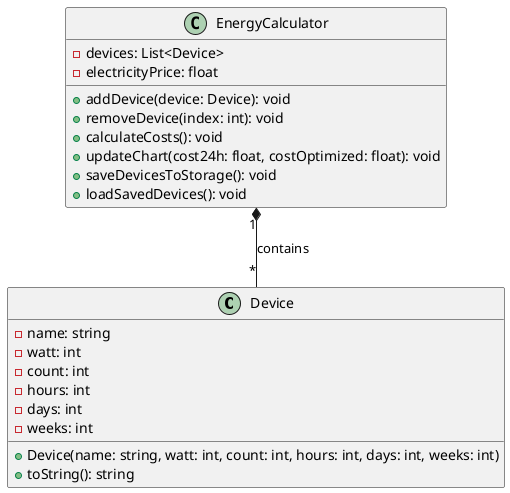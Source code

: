 @startuml
class Device {
    - name: string
    - watt: int
    - count: int
    - hours: int
    - days: int
    - weeks: int
    + Device(name: string, watt: int, count: int, hours: int, days: int, weeks: int)
    + toString(): string
}

class EnergyCalculator {
    - devices: List<Device>
    - electricityPrice: float
    + addDevice(device: Device): void
    + removeDevice(index: int): void
    + calculateCosts(): void
    + updateChart(cost24h: float, costOptimized: float): void
    + saveDevicesToStorage(): void
    + loadSavedDevices(): void
}

EnergyCalculator "1" *-- "*" Device : contains

@enduml


